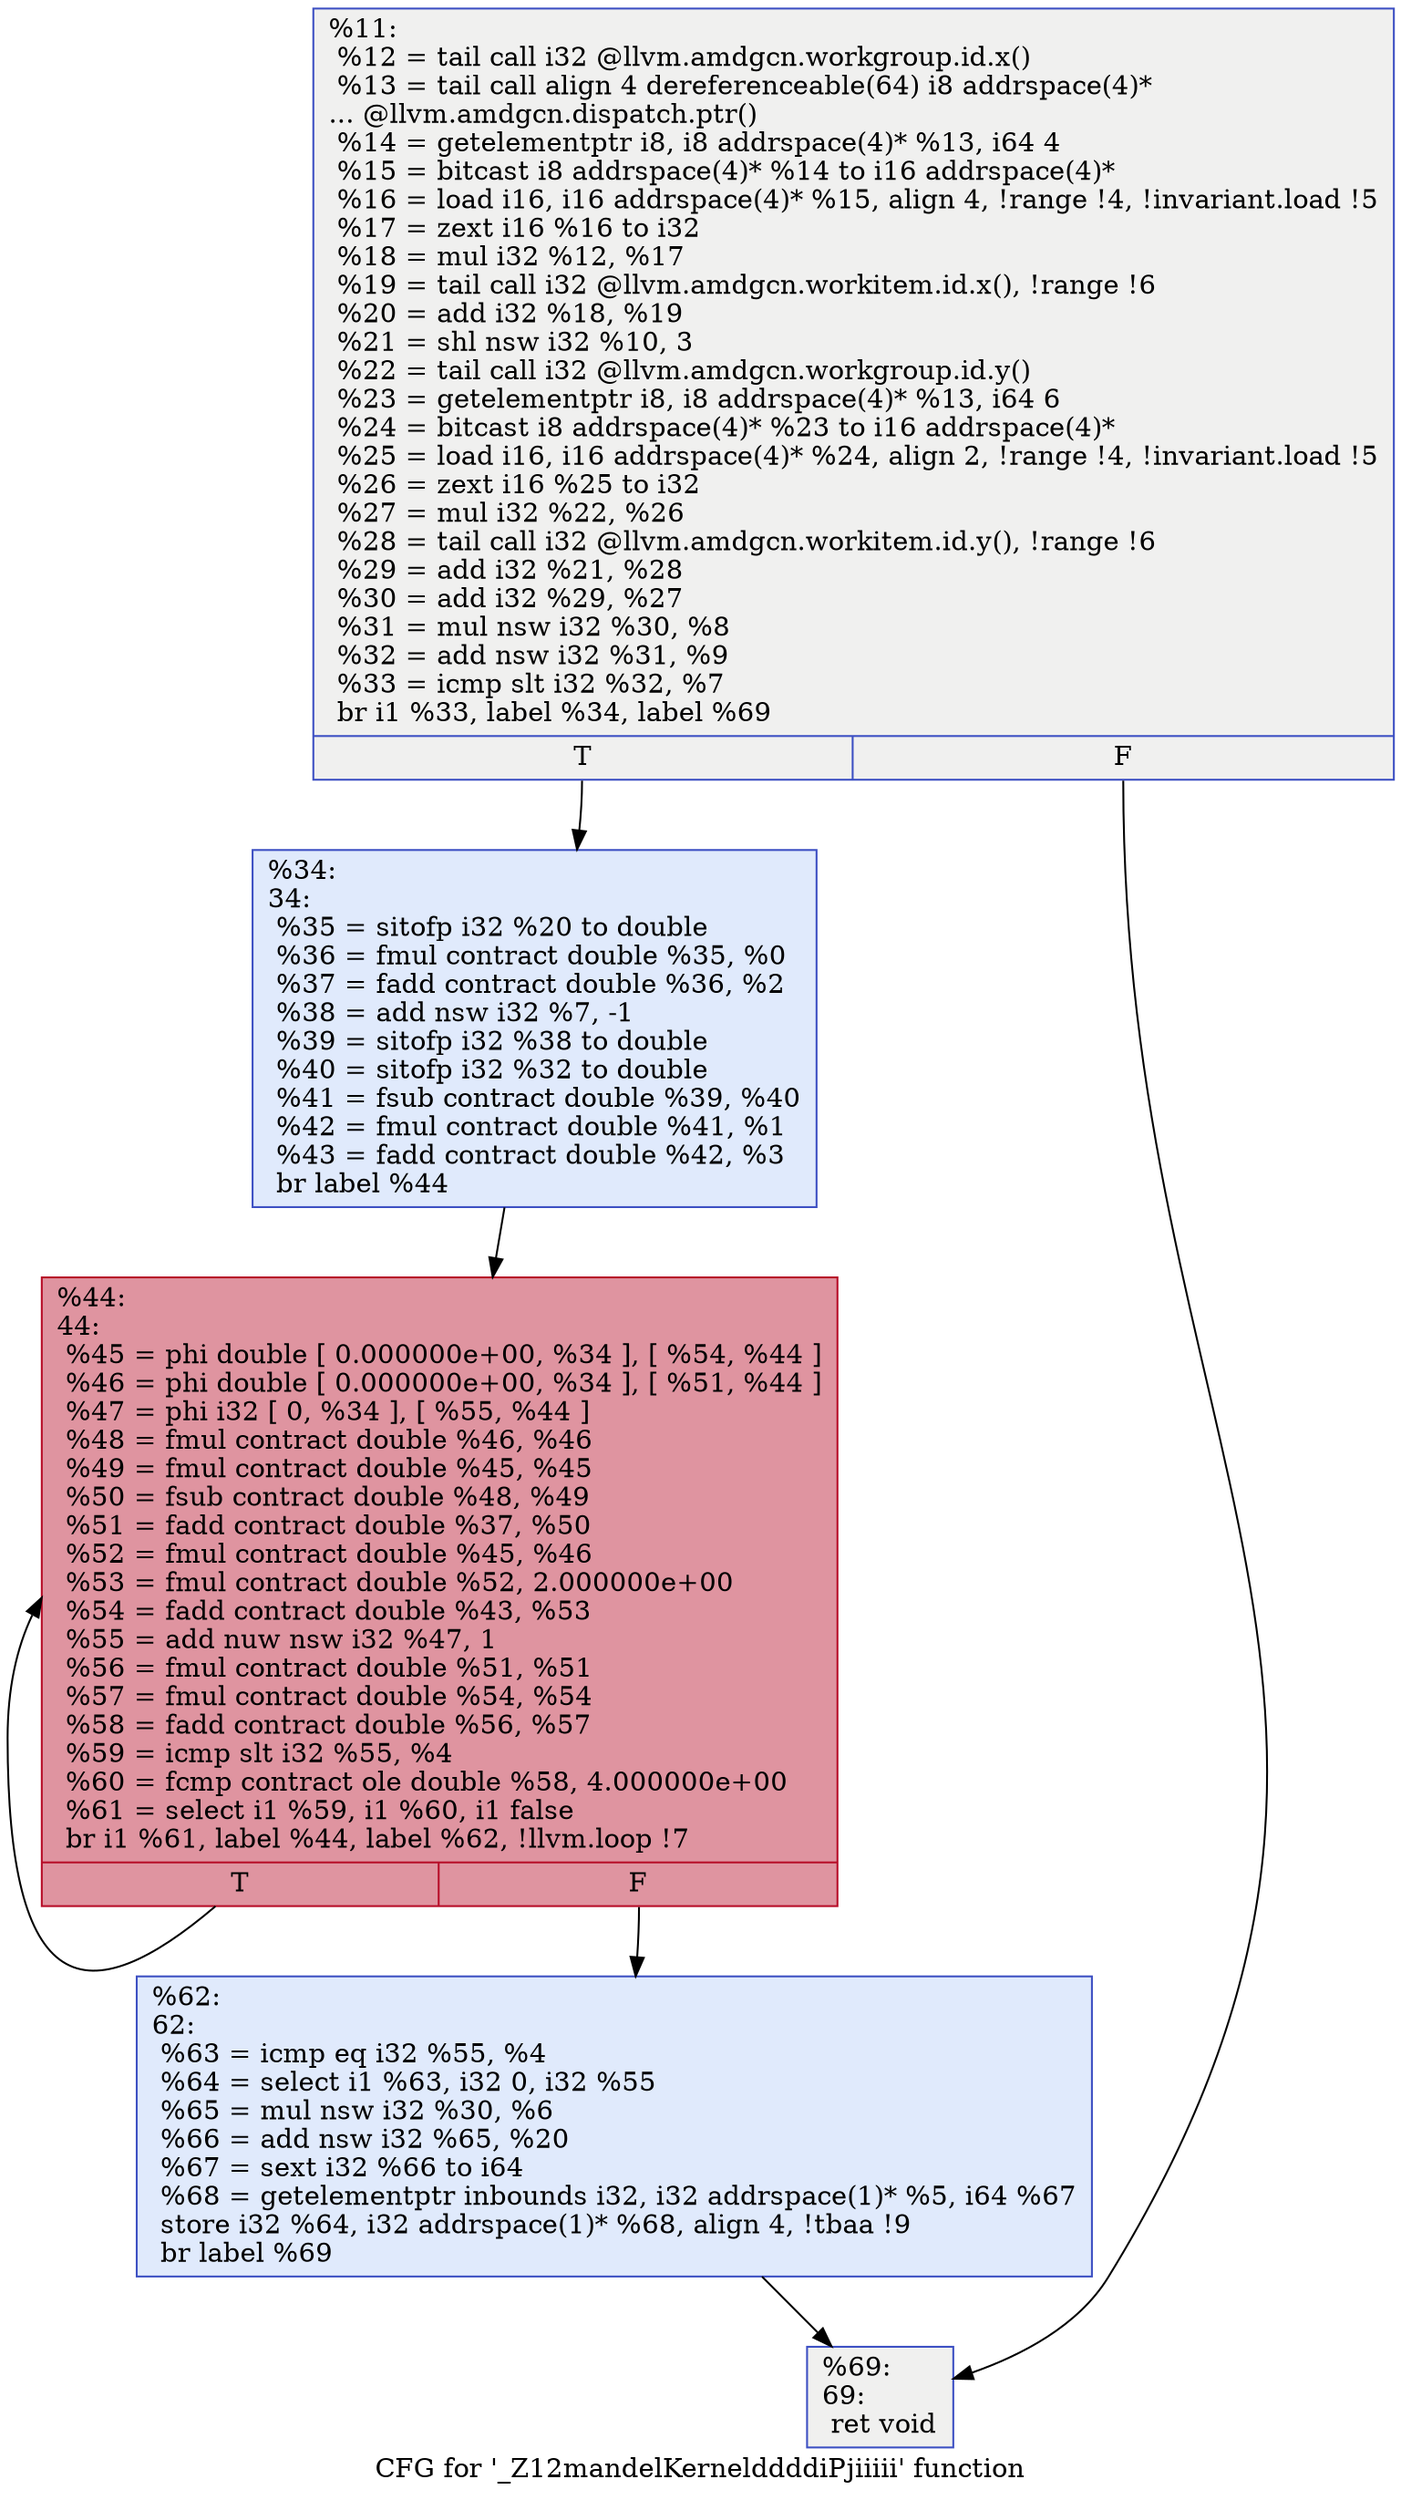 digraph "CFG for '_Z12mandelKernelddddiPjiiiii' function" {
	label="CFG for '_Z12mandelKernelddddiPjiiiii' function";

	Node0x58edb30 [shape=record,color="#3d50c3ff", style=filled, fillcolor="#dedcdb70",label="{%11:\l  %12 = tail call i32 @llvm.amdgcn.workgroup.id.x()\l  %13 = tail call align 4 dereferenceable(64) i8 addrspace(4)*\l... @llvm.amdgcn.dispatch.ptr()\l  %14 = getelementptr i8, i8 addrspace(4)* %13, i64 4\l  %15 = bitcast i8 addrspace(4)* %14 to i16 addrspace(4)*\l  %16 = load i16, i16 addrspace(4)* %15, align 4, !range !4, !invariant.load !5\l  %17 = zext i16 %16 to i32\l  %18 = mul i32 %12, %17\l  %19 = tail call i32 @llvm.amdgcn.workitem.id.x(), !range !6\l  %20 = add i32 %18, %19\l  %21 = shl nsw i32 %10, 3\l  %22 = tail call i32 @llvm.amdgcn.workgroup.id.y()\l  %23 = getelementptr i8, i8 addrspace(4)* %13, i64 6\l  %24 = bitcast i8 addrspace(4)* %23 to i16 addrspace(4)*\l  %25 = load i16, i16 addrspace(4)* %24, align 2, !range !4, !invariant.load !5\l  %26 = zext i16 %25 to i32\l  %27 = mul i32 %22, %26\l  %28 = tail call i32 @llvm.amdgcn.workitem.id.y(), !range !6\l  %29 = add i32 %21, %28\l  %30 = add i32 %29, %27\l  %31 = mul nsw i32 %30, %8\l  %32 = add nsw i32 %31, %9\l  %33 = icmp slt i32 %32, %7\l  br i1 %33, label %34, label %69\l|{<s0>T|<s1>F}}"];
	Node0x58edb30:s0 -> Node0x58f02f0;
	Node0x58edb30:s1 -> Node0x58f2640;
	Node0x58f02f0 [shape=record,color="#3d50c3ff", style=filled, fillcolor="#b9d0f970",label="{%34:\l34:                                               \l  %35 = sitofp i32 %20 to double\l  %36 = fmul contract double %35, %0\l  %37 = fadd contract double %36, %2\l  %38 = add nsw i32 %7, -1\l  %39 = sitofp i32 %38 to double\l  %40 = sitofp i32 %32 to double\l  %41 = fsub contract double %39, %40\l  %42 = fmul contract double %41, %1\l  %43 = fadd contract double %42, %3\l  br label %44\l}"];
	Node0x58f02f0 -> Node0x58f2c30;
	Node0x58f2c30 [shape=record,color="#b70d28ff", style=filled, fillcolor="#b70d2870",label="{%44:\l44:                                               \l  %45 = phi double [ 0.000000e+00, %34 ], [ %54, %44 ]\l  %46 = phi double [ 0.000000e+00, %34 ], [ %51, %44 ]\l  %47 = phi i32 [ 0, %34 ], [ %55, %44 ]\l  %48 = fmul contract double %46, %46\l  %49 = fmul contract double %45, %45\l  %50 = fsub contract double %48, %49\l  %51 = fadd contract double %37, %50\l  %52 = fmul contract double %45, %46\l  %53 = fmul contract double %52, 2.000000e+00\l  %54 = fadd contract double %43, %53\l  %55 = add nuw nsw i32 %47, 1\l  %56 = fmul contract double %51, %51\l  %57 = fmul contract double %54, %54\l  %58 = fadd contract double %56, %57\l  %59 = icmp slt i32 %55, %4\l  %60 = fcmp contract ole double %58, 4.000000e+00\l  %61 = select i1 %59, i1 %60, i1 false\l  br i1 %61, label %44, label %62, !llvm.loop !7\l|{<s0>T|<s1>F}}"];
	Node0x58f2c30:s0 -> Node0x58f2c30;
	Node0x58f2c30:s1 -> Node0x58f4290;
	Node0x58f4290 [shape=record,color="#3d50c3ff", style=filled, fillcolor="#b9d0f970",label="{%62:\l62:                                               \l  %63 = icmp eq i32 %55, %4\l  %64 = select i1 %63, i32 0, i32 %55\l  %65 = mul nsw i32 %30, %6\l  %66 = add nsw i32 %65, %20\l  %67 = sext i32 %66 to i64\l  %68 = getelementptr inbounds i32, i32 addrspace(1)* %5, i64 %67\l  store i32 %64, i32 addrspace(1)* %68, align 4, !tbaa !9\l  br label %69\l}"];
	Node0x58f4290 -> Node0x58f2640;
	Node0x58f2640 [shape=record,color="#3d50c3ff", style=filled, fillcolor="#dedcdb70",label="{%69:\l69:                                               \l  ret void\l}"];
}
